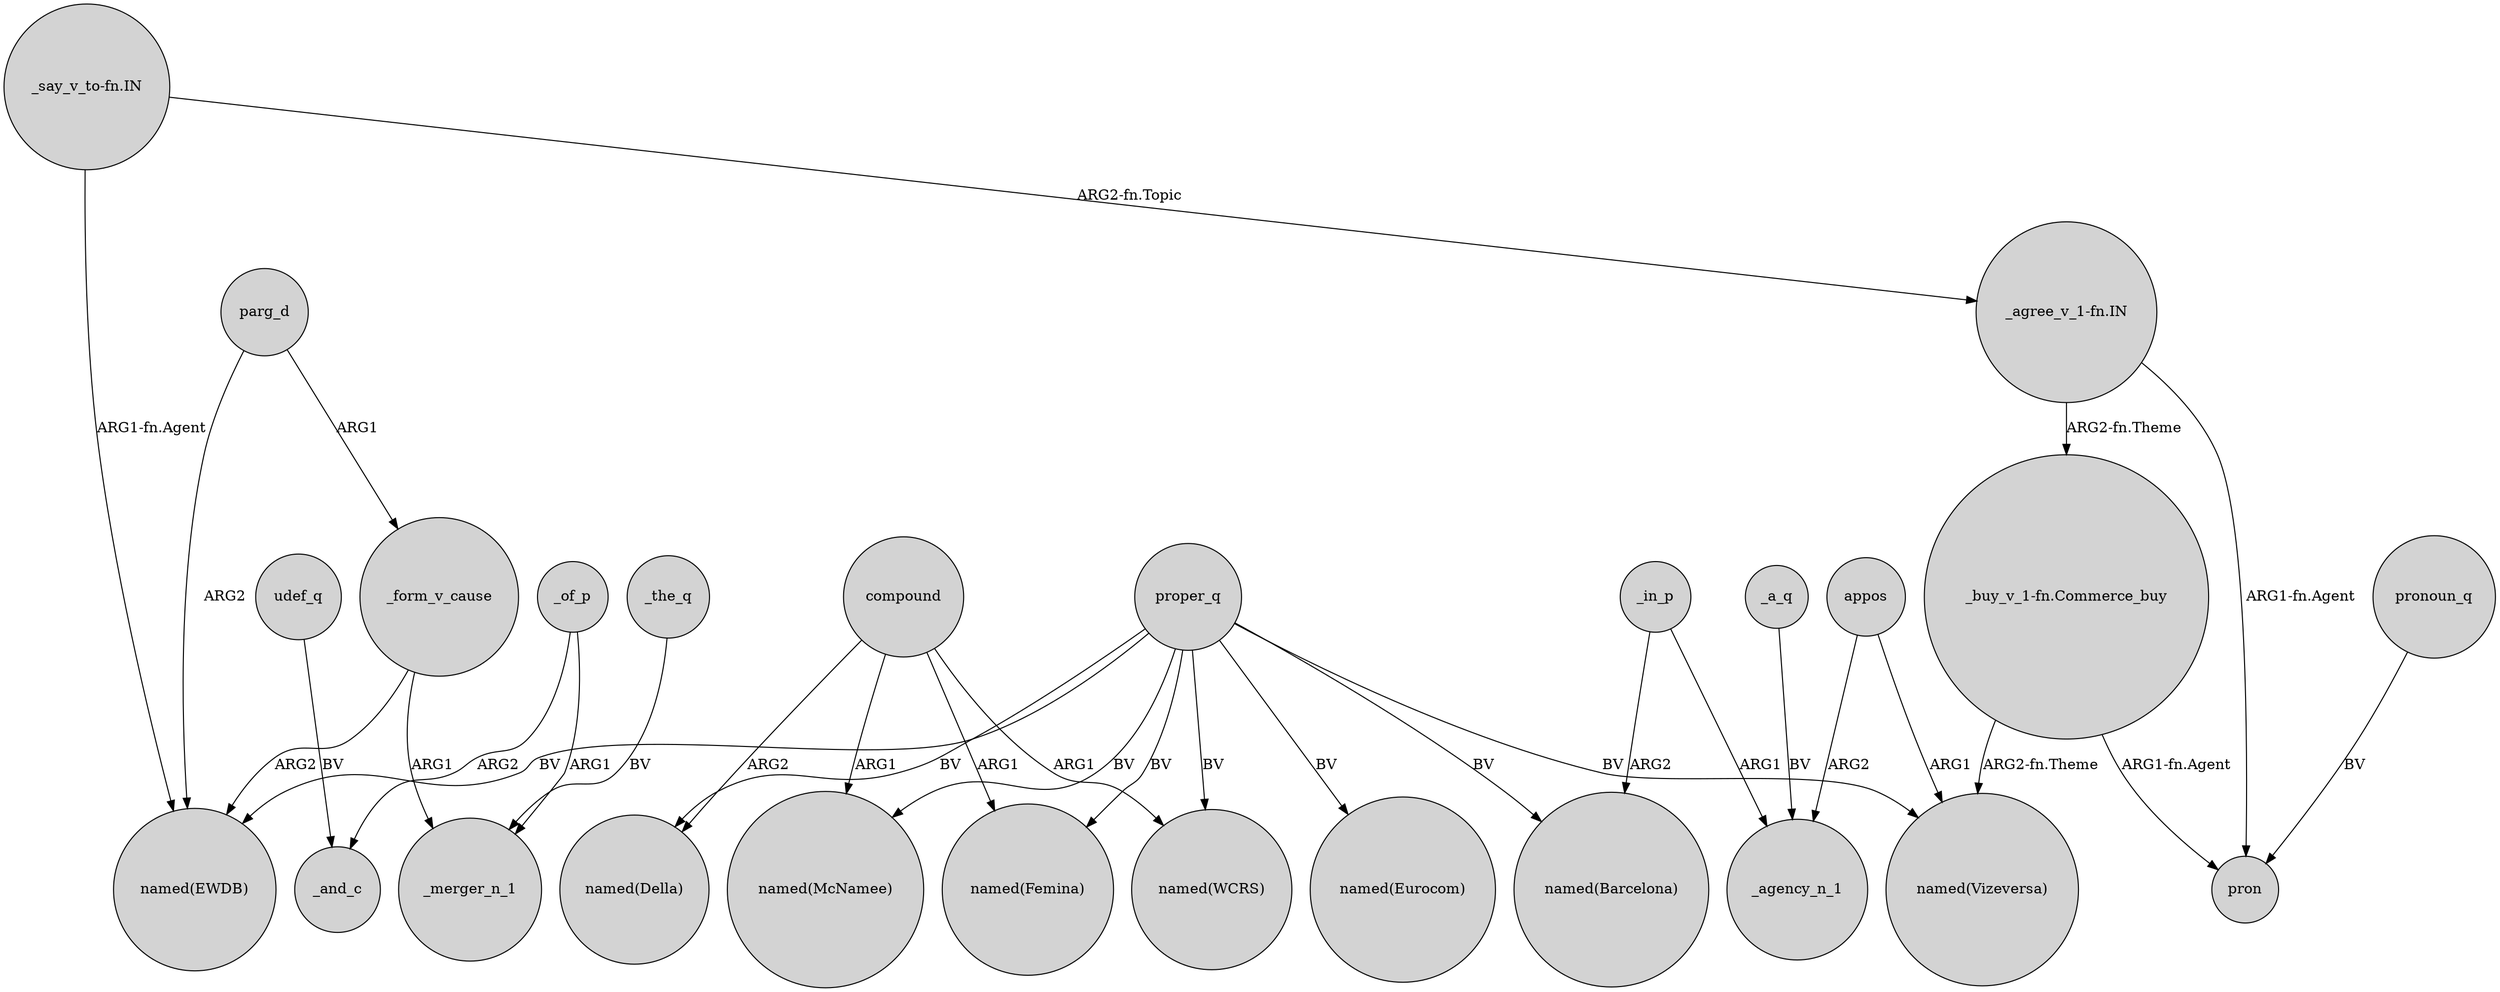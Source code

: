 digraph {
	node [shape=circle style=filled]
	"_agree_v_1-fn.IN" -> "_buy_v_1-fn.Commerce_buy" [label="ARG2-fn.Theme"]
	parg_d -> _form_v_cause [label=ARG1]
	_in_p -> _agency_n_1 [label=ARG1]
	_form_v_cause -> "named(EWDB)" [label=ARG2]
	"_buy_v_1-fn.Commerce_buy" -> pron [label="ARG1-fn.Agent"]
	proper_q -> "named(Eurocom)" [label=BV]
	"_agree_v_1-fn.IN" -> pron [label="ARG1-fn.Agent"]
	_of_p -> _merger_n_1 [label=ARG1]
	_of_p -> _and_c [label=ARG2]
	parg_d -> "named(EWDB)" [label=ARG2]
	"_say_v_to-fn.IN" -> "_agree_v_1-fn.IN" [label="ARG2-fn.Topic"]
	compound -> "named(Femina)" [label=ARG1]
	_the_q -> _merger_n_1 [label=BV]
	appos -> _agency_n_1 [label=ARG2]
	"_say_v_to-fn.IN" -> "named(EWDB)" [label="ARG1-fn.Agent"]
	pronoun_q -> pron [label=BV]
	"_buy_v_1-fn.Commerce_buy" -> "named(Vizeversa)" [label="ARG2-fn.Theme"]
	_form_v_cause -> _merger_n_1 [label=ARG1]
	compound -> "named(McNamee)" [label=ARG1]
	compound -> "named(Della)" [label=ARG2]
	proper_q -> "named(Della)" [label=BV]
	proper_q -> "named(McNamee)" [label=BV]
	appos -> "named(Vizeversa)" [label=ARG1]
	proper_q -> "named(WCRS)" [label=BV]
	compound -> "named(WCRS)" [label=ARG1]
	proper_q -> "named(Femina)" [label=BV]
	_a_q -> _agency_n_1 [label=BV]
	proper_q -> "named(Vizeversa)" [label=BV]
	_in_p -> "named(Barcelona)" [label=ARG2]
	proper_q -> "named(Barcelona)" [label=BV]
	udef_q -> _and_c [label=BV]
	proper_q -> "named(EWDB)" [label=BV]
}
